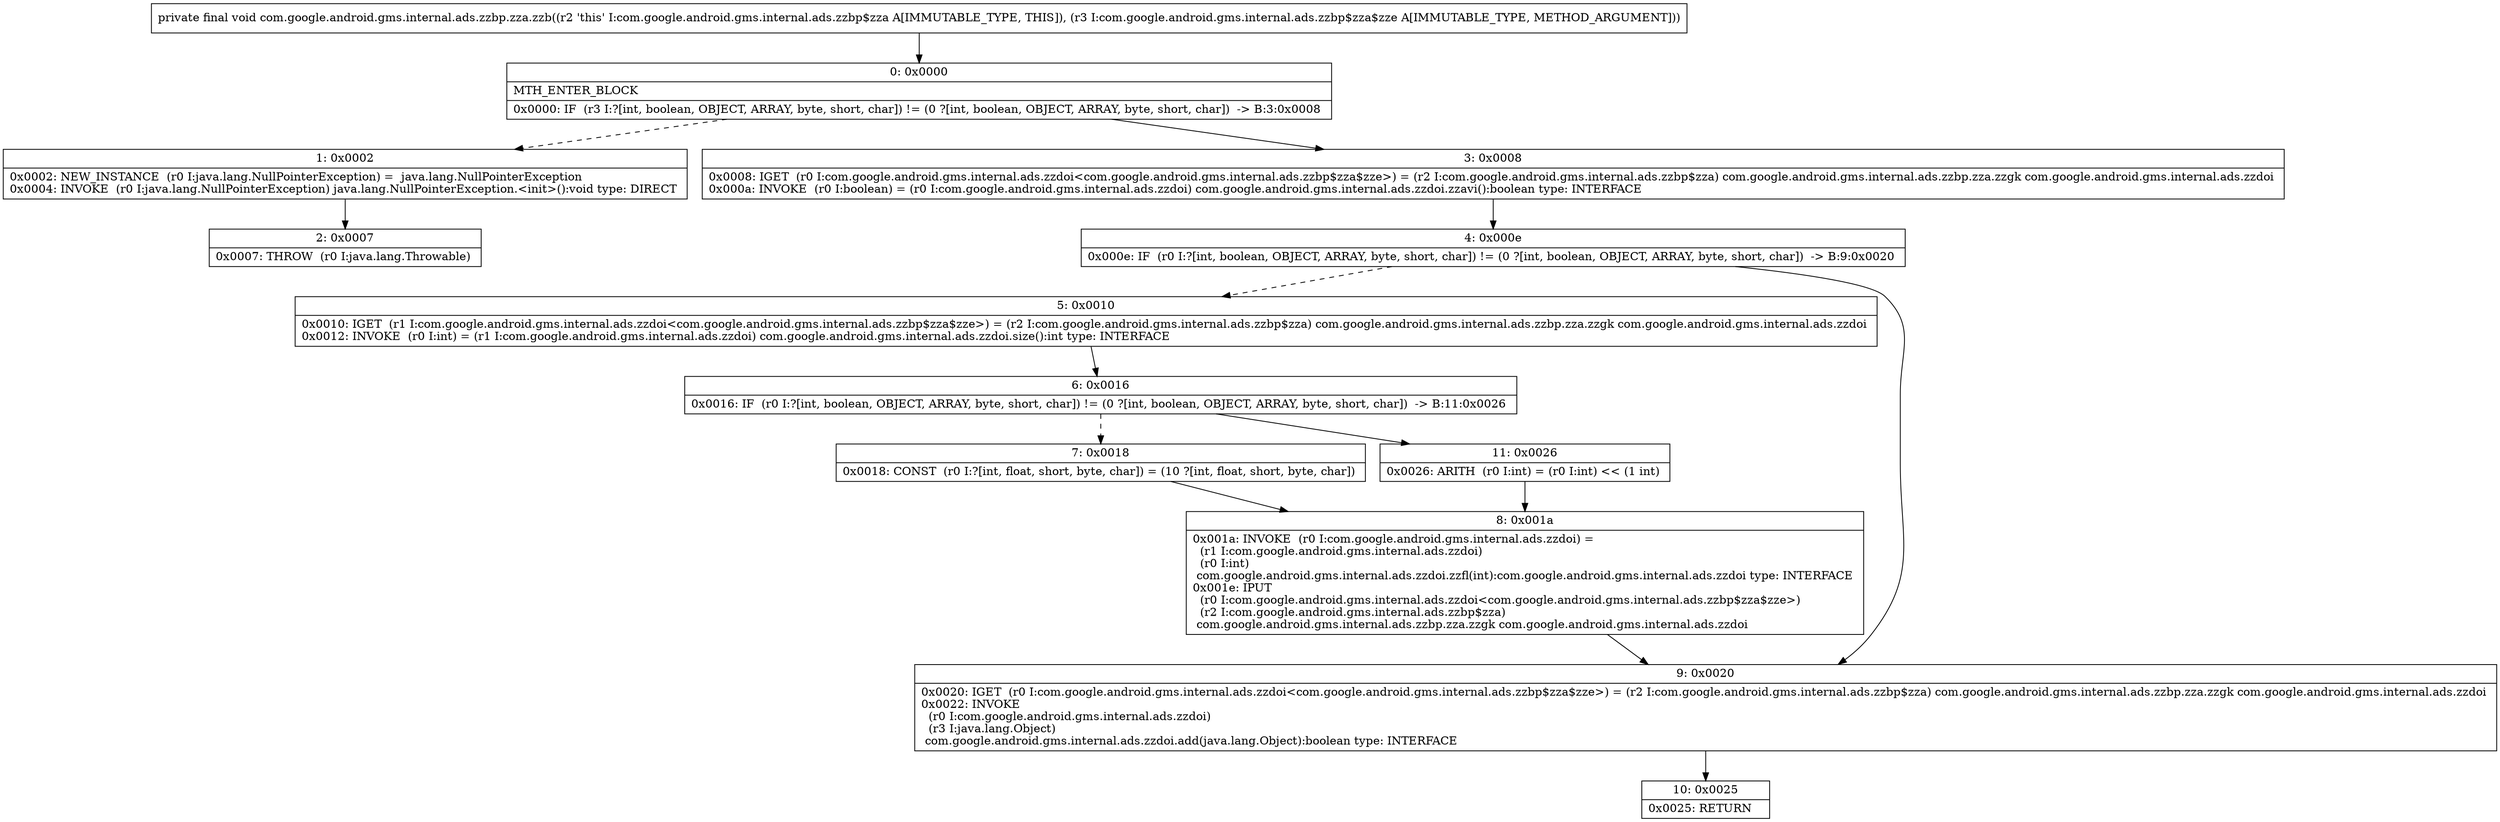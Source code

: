 digraph "CFG forcom.google.android.gms.internal.ads.zzbp.zza.zzb(Lcom\/google\/android\/gms\/internal\/ads\/zzbp$zza$zze;)V" {
Node_0 [shape=record,label="{0\:\ 0x0000|MTH_ENTER_BLOCK\l|0x0000: IF  (r3 I:?[int, boolean, OBJECT, ARRAY, byte, short, char]) != (0 ?[int, boolean, OBJECT, ARRAY, byte, short, char])  \-\> B:3:0x0008 \l}"];
Node_1 [shape=record,label="{1\:\ 0x0002|0x0002: NEW_INSTANCE  (r0 I:java.lang.NullPointerException) =  java.lang.NullPointerException \l0x0004: INVOKE  (r0 I:java.lang.NullPointerException) java.lang.NullPointerException.\<init\>():void type: DIRECT \l}"];
Node_2 [shape=record,label="{2\:\ 0x0007|0x0007: THROW  (r0 I:java.lang.Throwable) \l}"];
Node_3 [shape=record,label="{3\:\ 0x0008|0x0008: IGET  (r0 I:com.google.android.gms.internal.ads.zzdoi\<com.google.android.gms.internal.ads.zzbp$zza$zze\>) = (r2 I:com.google.android.gms.internal.ads.zzbp$zza) com.google.android.gms.internal.ads.zzbp.zza.zzgk com.google.android.gms.internal.ads.zzdoi \l0x000a: INVOKE  (r0 I:boolean) = (r0 I:com.google.android.gms.internal.ads.zzdoi) com.google.android.gms.internal.ads.zzdoi.zzavi():boolean type: INTERFACE \l}"];
Node_4 [shape=record,label="{4\:\ 0x000e|0x000e: IF  (r0 I:?[int, boolean, OBJECT, ARRAY, byte, short, char]) != (0 ?[int, boolean, OBJECT, ARRAY, byte, short, char])  \-\> B:9:0x0020 \l}"];
Node_5 [shape=record,label="{5\:\ 0x0010|0x0010: IGET  (r1 I:com.google.android.gms.internal.ads.zzdoi\<com.google.android.gms.internal.ads.zzbp$zza$zze\>) = (r2 I:com.google.android.gms.internal.ads.zzbp$zza) com.google.android.gms.internal.ads.zzbp.zza.zzgk com.google.android.gms.internal.ads.zzdoi \l0x0012: INVOKE  (r0 I:int) = (r1 I:com.google.android.gms.internal.ads.zzdoi) com.google.android.gms.internal.ads.zzdoi.size():int type: INTERFACE \l}"];
Node_6 [shape=record,label="{6\:\ 0x0016|0x0016: IF  (r0 I:?[int, boolean, OBJECT, ARRAY, byte, short, char]) != (0 ?[int, boolean, OBJECT, ARRAY, byte, short, char])  \-\> B:11:0x0026 \l}"];
Node_7 [shape=record,label="{7\:\ 0x0018|0x0018: CONST  (r0 I:?[int, float, short, byte, char]) = (10 ?[int, float, short, byte, char]) \l}"];
Node_8 [shape=record,label="{8\:\ 0x001a|0x001a: INVOKE  (r0 I:com.google.android.gms.internal.ads.zzdoi) = \l  (r1 I:com.google.android.gms.internal.ads.zzdoi)\l  (r0 I:int)\l com.google.android.gms.internal.ads.zzdoi.zzfl(int):com.google.android.gms.internal.ads.zzdoi type: INTERFACE \l0x001e: IPUT  \l  (r0 I:com.google.android.gms.internal.ads.zzdoi\<com.google.android.gms.internal.ads.zzbp$zza$zze\>)\l  (r2 I:com.google.android.gms.internal.ads.zzbp$zza)\l com.google.android.gms.internal.ads.zzbp.zza.zzgk com.google.android.gms.internal.ads.zzdoi \l}"];
Node_9 [shape=record,label="{9\:\ 0x0020|0x0020: IGET  (r0 I:com.google.android.gms.internal.ads.zzdoi\<com.google.android.gms.internal.ads.zzbp$zza$zze\>) = (r2 I:com.google.android.gms.internal.ads.zzbp$zza) com.google.android.gms.internal.ads.zzbp.zza.zzgk com.google.android.gms.internal.ads.zzdoi \l0x0022: INVOKE  \l  (r0 I:com.google.android.gms.internal.ads.zzdoi)\l  (r3 I:java.lang.Object)\l com.google.android.gms.internal.ads.zzdoi.add(java.lang.Object):boolean type: INTERFACE \l}"];
Node_10 [shape=record,label="{10\:\ 0x0025|0x0025: RETURN   \l}"];
Node_11 [shape=record,label="{11\:\ 0x0026|0x0026: ARITH  (r0 I:int) = (r0 I:int) \<\< (1 int) \l}"];
MethodNode[shape=record,label="{private final void com.google.android.gms.internal.ads.zzbp.zza.zzb((r2 'this' I:com.google.android.gms.internal.ads.zzbp$zza A[IMMUTABLE_TYPE, THIS]), (r3 I:com.google.android.gms.internal.ads.zzbp$zza$zze A[IMMUTABLE_TYPE, METHOD_ARGUMENT])) }"];
MethodNode -> Node_0;
Node_0 -> Node_1[style=dashed];
Node_0 -> Node_3;
Node_1 -> Node_2;
Node_3 -> Node_4;
Node_4 -> Node_5[style=dashed];
Node_4 -> Node_9;
Node_5 -> Node_6;
Node_6 -> Node_7[style=dashed];
Node_6 -> Node_11;
Node_7 -> Node_8;
Node_8 -> Node_9;
Node_9 -> Node_10;
Node_11 -> Node_8;
}

